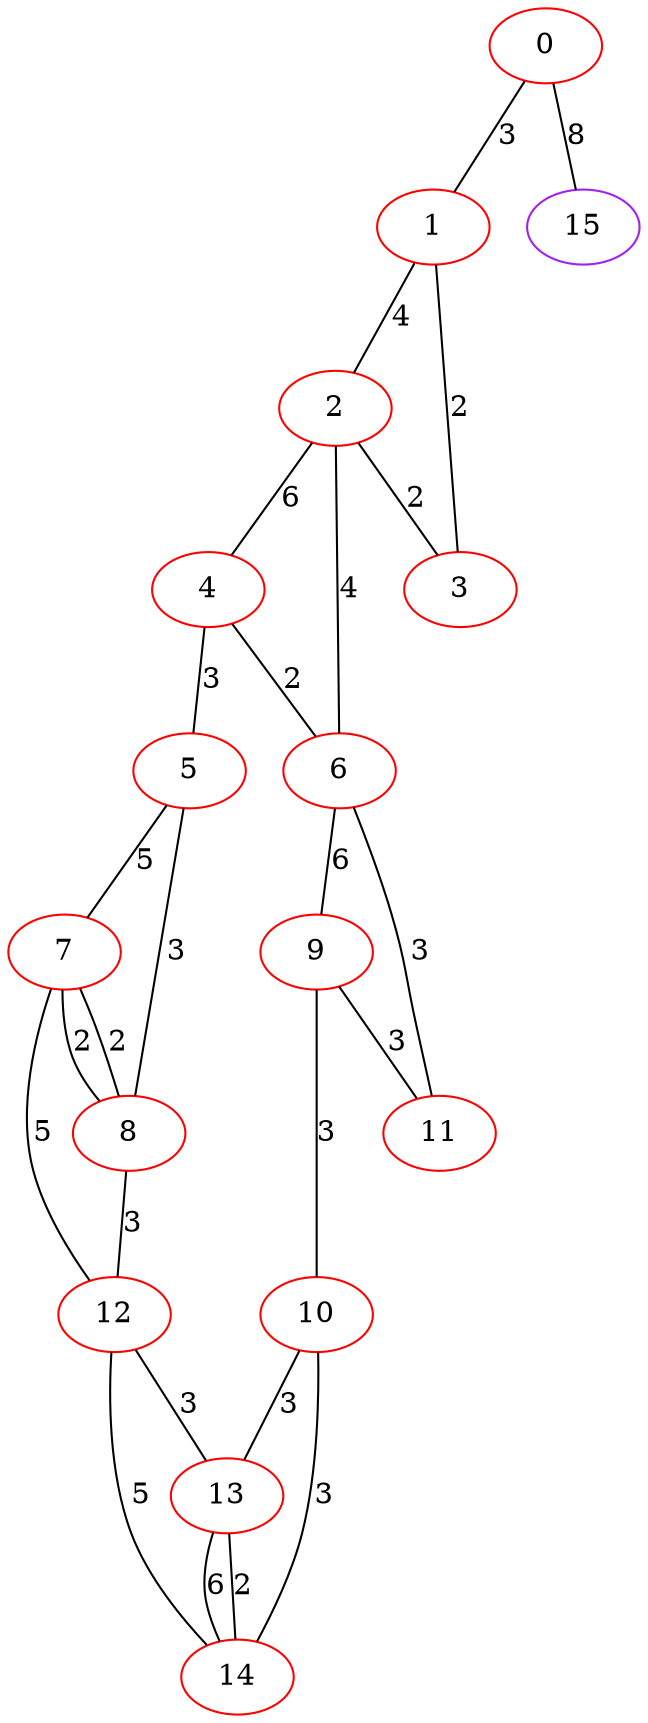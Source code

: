 graph "" {
0 [color=red, weight=1];
1 [color=red, weight=1];
2 [color=red, weight=1];
3 [color=red, weight=1];
4 [color=red, weight=1];
5 [color=red, weight=1];
6 [color=red, weight=1];
7 [color=red, weight=1];
8 [color=red, weight=1];
9 [color=red, weight=1];
10 [color=red, weight=1];
11 [color=red, weight=1];
12 [color=red, weight=1];
13 [color=red, weight=1];
14 [color=red, weight=1];
15 [color=purple, weight=4];
0 -- 1  [key=0, label=3];
0 -- 15  [key=0, label=8];
1 -- 2  [key=0, label=4];
1 -- 3  [key=0, label=2];
2 -- 3  [key=0, label=2];
2 -- 4  [key=0, label=6];
2 -- 6  [key=0, label=4];
4 -- 5  [key=0, label=3];
4 -- 6  [key=0, label=2];
5 -- 8  [key=0, label=3];
5 -- 7  [key=0, label=5];
6 -- 9  [key=0, label=6];
6 -- 11  [key=0, label=3];
7 -- 8  [key=0, label=2];
7 -- 8  [key=1, label=2];
7 -- 12  [key=0, label=5];
8 -- 12  [key=0, label=3];
9 -- 10  [key=0, label=3];
9 -- 11  [key=0, label=3];
10 -- 13  [key=0, label=3];
10 -- 14  [key=0, label=3];
12 -- 13  [key=0, label=3];
12 -- 14  [key=0, label=5];
13 -- 14  [key=0, label=6];
13 -- 14  [key=1, label=2];
}
